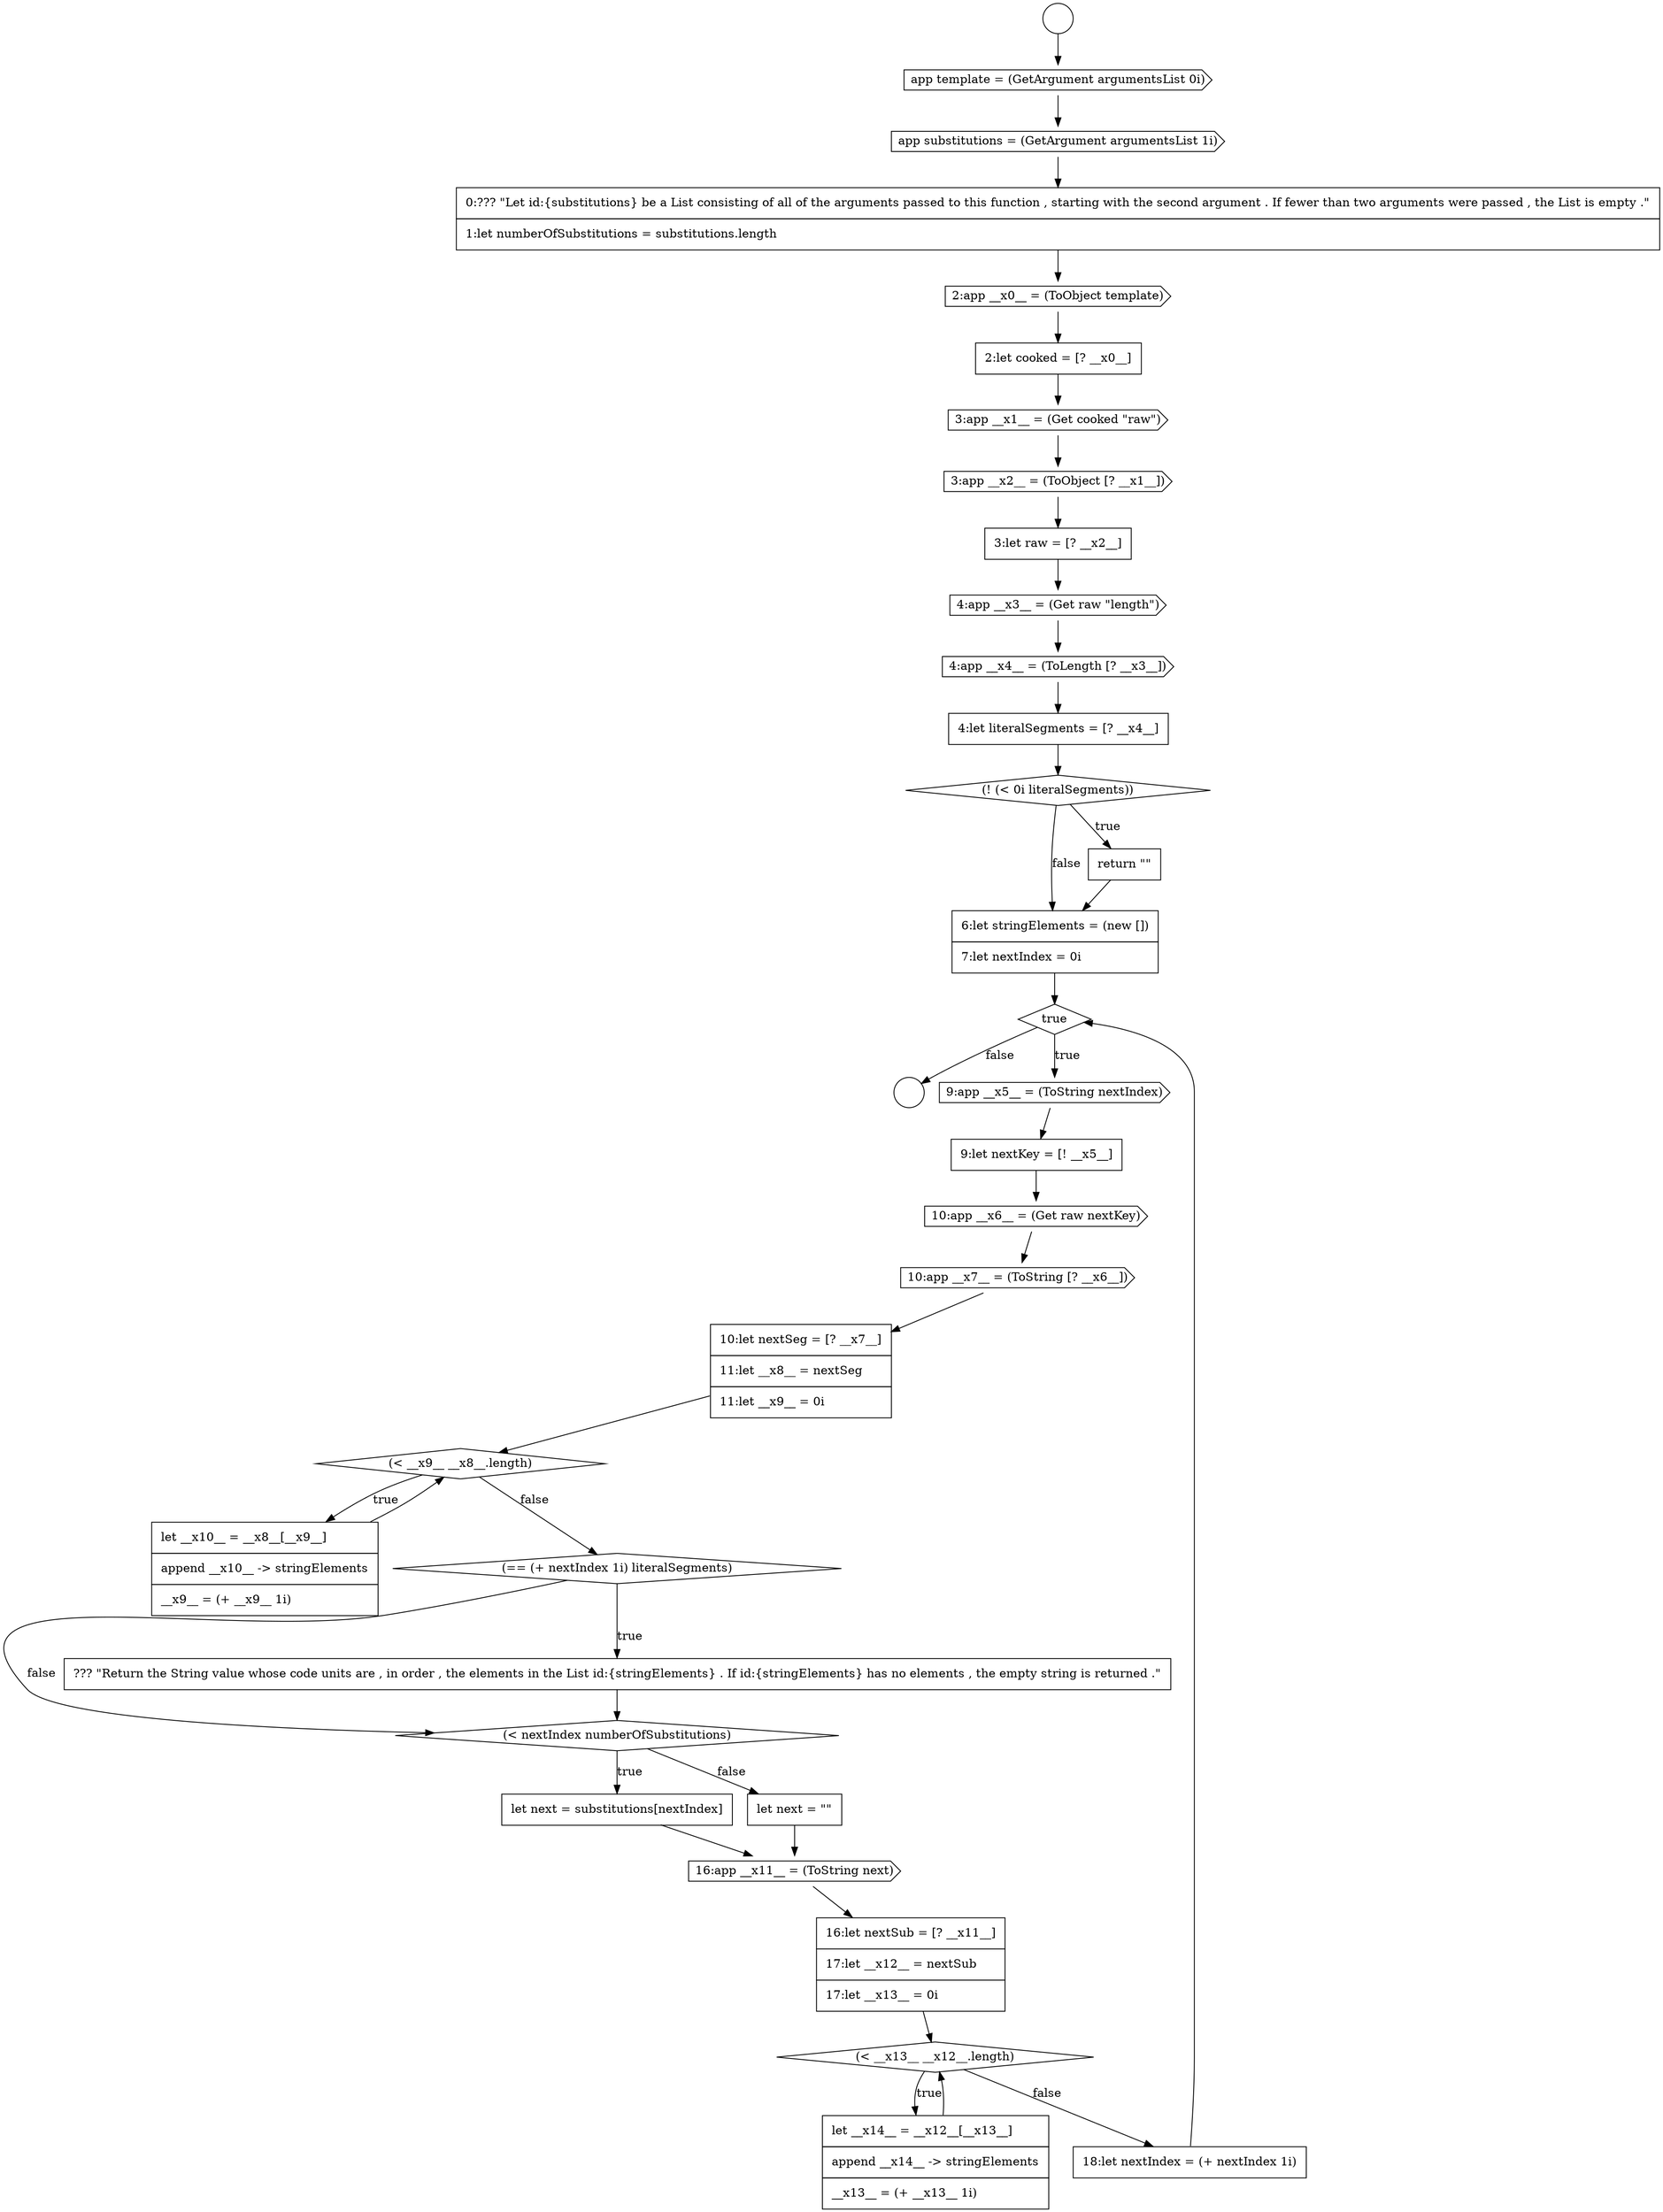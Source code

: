 digraph {
  node11790 [shape=circle label=" " color="black" fillcolor="white" style=filled]
  node11816 [shape=none, margin=0, label=<<font color="black">
    <table border="0" cellborder="1" cellspacing="0" cellpadding="10">
      <tr><td align="left">let next = substitutions[nextIndex]</td></tr>
    </table>
  </font>> color="black" fillcolor="white" style=filled]
  node11802 [shape=diamond, label=<<font color="black">(! (&lt; 0i literalSegments))</font>> color="black" fillcolor="white" style=filled]
  node11806 [shape=cds, label=<<font color="black">9:app __x5__ = (ToString nextIndex)</font>> color="black" fillcolor="white" style=filled]
  node11813 [shape=diamond, label=<<font color="black">(== (+ nextIndex 1i) literalSegments)</font>> color="black" fillcolor="white" style=filled]
  node11805 [shape=diamond, label=<<font color="black">true</font>> color="black" fillcolor="white" style=filled]
  node11795 [shape=none, margin=0, label=<<font color="black">
    <table border="0" cellborder="1" cellspacing="0" cellpadding="10">
      <tr><td align="left">2:let cooked = [? __x0__]</td></tr>
    </table>
  </font>> color="black" fillcolor="white" style=filled]
  node11808 [shape=cds, label=<<font color="black">10:app __x6__ = (Get raw nextKey)</font>> color="black" fillcolor="white" style=filled]
  node11800 [shape=cds, label=<<font color="black">4:app __x4__ = (ToLength [? __x3__])</font>> color="black" fillcolor="white" style=filled]
  node11815 [shape=diamond, label=<<font color="black">(&lt; nextIndex numberOfSubstitutions)</font>> color="black" fillcolor="white" style=filled]
  node11807 [shape=none, margin=0, label=<<font color="black">
    <table border="0" cellborder="1" cellspacing="0" cellpadding="10">
      <tr><td align="left">9:let nextKey = [! __x5__]</td></tr>
    </table>
  </font>> color="black" fillcolor="white" style=filled]
  node11798 [shape=none, margin=0, label=<<font color="black">
    <table border="0" cellborder="1" cellspacing="0" cellpadding="10">
      <tr><td align="left">3:let raw = [? __x2__]</td></tr>
    </table>
  </font>> color="black" fillcolor="white" style=filled]
  node11817 [shape=none, margin=0, label=<<font color="black">
    <table border="0" cellborder="1" cellspacing="0" cellpadding="10">
      <tr><td align="left">let next = &quot;&quot;</td></tr>
    </table>
  </font>> color="black" fillcolor="white" style=filled]
  node11812 [shape=none, margin=0, label=<<font color="black">
    <table border="0" cellborder="1" cellspacing="0" cellpadding="10">
      <tr><td align="left">let __x10__ = __x8__[__x9__]</td></tr>
      <tr><td align="left">append __x10__ -&gt; stringElements</td></tr>
      <tr><td align="left">__x9__ = (+ __x9__ 1i)</td></tr>
    </table>
  </font>> color="black" fillcolor="white" style=filled]
  node11821 [shape=none, margin=0, label=<<font color="black">
    <table border="0" cellborder="1" cellspacing="0" cellpadding="10">
      <tr><td align="left">let __x14__ = __x12__[__x13__]</td></tr>
      <tr><td align="left">append __x14__ -&gt; stringElements</td></tr>
      <tr><td align="left">__x13__ = (+ __x13__ 1i)</td></tr>
    </table>
  </font>> color="black" fillcolor="white" style=filled]
  node11793 [shape=none, margin=0, label=<<font color="black">
    <table border="0" cellborder="1" cellspacing="0" cellpadding="10">
      <tr><td align="left">0:??? &quot;Let id:{substitutions} be a List consisting of all of the arguments passed to this function , starting with the second argument . If fewer than two arguments were passed , the List is empty .&quot;</td></tr>
      <tr><td align="left">1:let numberOfSubstitutions = substitutions.length</td></tr>
    </table>
  </font>> color="black" fillcolor="white" style=filled]
  node11791 [shape=cds, label=<<font color="black">app template = (GetArgument argumentsList 0i)</font>> color="black" fillcolor="white" style=filled]
  node11820 [shape=diamond, label=<<font color="black">(&lt; __x13__ __x12__.length)</font>> color="black" fillcolor="white" style=filled]
  node11801 [shape=none, margin=0, label=<<font color="black">
    <table border="0" cellborder="1" cellspacing="0" cellpadding="10">
      <tr><td align="left">4:let literalSegments = [? __x4__]</td></tr>
    </table>
  </font>> color="black" fillcolor="white" style=filled]
  node11797 [shape=cds, label=<<font color="black">3:app __x2__ = (ToObject [? __x1__])</font>> color="black" fillcolor="white" style=filled]
  node11809 [shape=cds, label=<<font color="black">10:app __x7__ = (ToString [? __x6__])</font>> color="black" fillcolor="white" style=filled]
  node11804 [shape=none, margin=0, label=<<font color="black">
    <table border="0" cellborder="1" cellspacing="0" cellpadding="10">
      <tr><td align="left">6:let stringElements = (new [])</td></tr>
      <tr><td align="left">7:let nextIndex = 0i</td></tr>
    </table>
  </font>> color="black" fillcolor="white" style=filled]
  node11819 [shape=none, margin=0, label=<<font color="black">
    <table border="0" cellborder="1" cellspacing="0" cellpadding="10">
      <tr><td align="left">16:let nextSub = [? __x11__]</td></tr>
      <tr><td align="left">17:let __x12__ = nextSub</td></tr>
      <tr><td align="left">17:let __x13__ = 0i</td></tr>
    </table>
  </font>> color="black" fillcolor="white" style=filled]
  node11792 [shape=cds, label=<<font color="black">app substitutions = (GetArgument argumentsList 1i)</font>> color="black" fillcolor="white" style=filled]
  node11796 [shape=cds, label=<<font color="black">3:app __x1__ = (Get cooked &quot;raw&quot;)</font>> color="black" fillcolor="white" style=filled]
  node11814 [shape=none, margin=0, label=<<font color="black">
    <table border="0" cellborder="1" cellspacing="0" cellpadding="10">
      <tr><td align="left">??? &quot;Return the String value whose code units are , in order , the elements in the List id:{stringElements} . If id:{stringElements} has no elements , the empty string is returned .&quot;</td></tr>
    </table>
  </font>> color="black" fillcolor="white" style=filled]
  node11789 [shape=circle label=" " color="black" fillcolor="white" style=filled]
  node11810 [shape=none, margin=0, label=<<font color="black">
    <table border="0" cellborder="1" cellspacing="0" cellpadding="10">
      <tr><td align="left">10:let nextSeg = [? __x7__]</td></tr>
      <tr><td align="left">11:let __x8__ = nextSeg</td></tr>
      <tr><td align="left">11:let __x9__ = 0i</td></tr>
    </table>
  </font>> color="black" fillcolor="white" style=filled]
  node11811 [shape=diamond, label=<<font color="black">(&lt; __x9__ __x8__.length)</font>> color="black" fillcolor="white" style=filled]
  node11818 [shape=cds, label=<<font color="black">16:app __x11__ = (ToString next)</font>> color="black" fillcolor="white" style=filled]
  node11794 [shape=cds, label=<<font color="black">2:app __x0__ = (ToObject template)</font>> color="black" fillcolor="white" style=filled]
  node11803 [shape=none, margin=0, label=<<font color="black">
    <table border="0" cellborder="1" cellspacing="0" cellpadding="10">
      <tr><td align="left">return &quot;&quot;</td></tr>
    </table>
  </font>> color="black" fillcolor="white" style=filled]
  node11822 [shape=none, margin=0, label=<<font color="black">
    <table border="0" cellborder="1" cellspacing="0" cellpadding="10">
      <tr><td align="left">18:let nextIndex = (+ nextIndex 1i)</td></tr>
    </table>
  </font>> color="black" fillcolor="white" style=filled]
  node11799 [shape=cds, label=<<font color="black">4:app __x3__ = (Get raw &quot;length&quot;)</font>> color="black" fillcolor="white" style=filled]
  node11817 -> node11818 [ color="black"]
  node11820 -> node11821 [label=<<font color="black">true</font>> color="black"]
  node11820 -> node11822 [label=<<font color="black">false</font>> color="black"]
  node11818 -> node11819 [ color="black"]
  node11795 -> node11796 [ color="black"]
  node11794 -> node11795 [ color="black"]
  node11806 -> node11807 [ color="black"]
  node11819 -> node11820 [ color="black"]
  node11814 -> node11815 [ color="black"]
  node11797 -> node11798 [ color="black"]
  node11796 -> node11797 [ color="black"]
  node11799 -> node11800 [ color="black"]
  node11803 -> node11804 [ color="black"]
  node11791 -> node11792 [ color="black"]
  node11789 -> node11791 [ color="black"]
  node11822 -> node11805 [ color="black"]
  node11798 -> node11799 [ color="black"]
  node11807 -> node11808 [ color="black"]
  node11793 -> node11794 [ color="black"]
  node11816 -> node11818 [ color="black"]
  node11815 -> node11816 [label=<<font color="black">true</font>> color="black"]
  node11815 -> node11817 [label=<<font color="black">false</font>> color="black"]
  node11805 -> node11806 [label=<<font color="black">true</font>> color="black"]
  node11805 -> node11790 [label=<<font color="black">false</font>> color="black"]
  node11808 -> node11809 [ color="black"]
  node11821 -> node11820 [ color="black"]
  node11801 -> node11802 [ color="black"]
  node11810 -> node11811 [ color="black"]
  node11802 -> node11803 [label=<<font color="black">true</font>> color="black"]
  node11802 -> node11804 [label=<<font color="black">false</font>> color="black"]
  node11811 -> node11812 [label=<<font color="black">true</font>> color="black"]
  node11811 -> node11813 [label=<<font color="black">false</font>> color="black"]
  node11792 -> node11793 [ color="black"]
  node11800 -> node11801 [ color="black"]
  node11812 -> node11811 [ color="black"]
  node11809 -> node11810 [ color="black"]
  node11804 -> node11805 [ color="black"]
  node11813 -> node11814 [label=<<font color="black">true</font>> color="black"]
  node11813 -> node11815 [label=<<font color="black">false</font>> color="black"]
}
